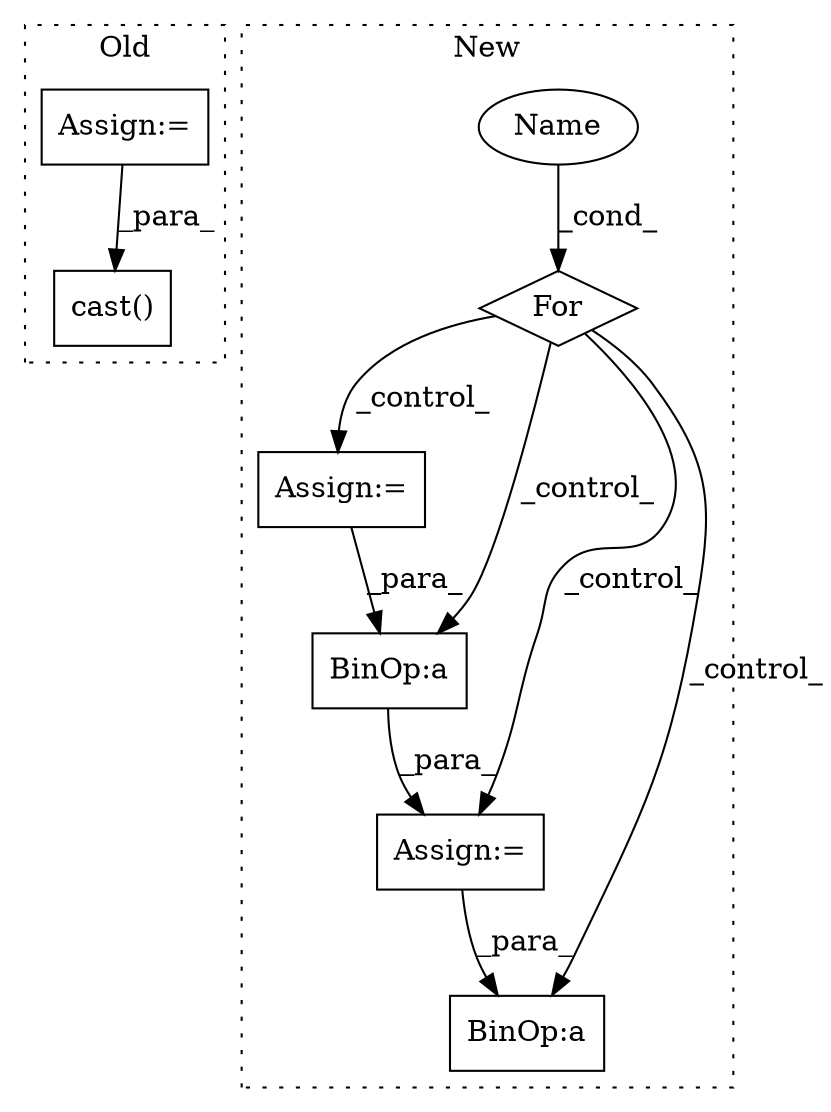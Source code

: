 digraph G {
subgraph cluster0 {
1 [label="cast()" a="75" s="9540,9581" l="8,16" shape="box"];
7 [label="Assign:=" a="68" s="9369" l="3" shape="box"];
label = "Old";
style="dotted";
}
subgraph cluster1 {
2 [label="For" a="107" s="5780,5811" l="4,14" shape="diamond"];
3 [label="Name" a="87" s="5784" l="1" shape="ellipse"];
4 [label="Assign:=" a="68" s="6087" l="3" shape="box"];
5 [label="BinOp:a" a="82" s="6151" l="3" shape="box"];
6 [label="BinOp:a" a="82" s="6393" l="3" shape="box"];
8 [label="Assign:=" a="68" s="6142" l="3" shape="box"];
label = "New";
style="dotted";
}
2 -> 4 [label="_control_"];
2 -> 8 [label="_control_"];
2 -> 5 [label="_control_"];
2 -> 6 [label="_control_"];
3 -> 2 [label="_cond_"];
4 -> 5 [label="_para_"];
5 -> 8 [label="_para_"];
7 -> 1 [label="_para_"];
8 -> 6 [label="_para_"];
}